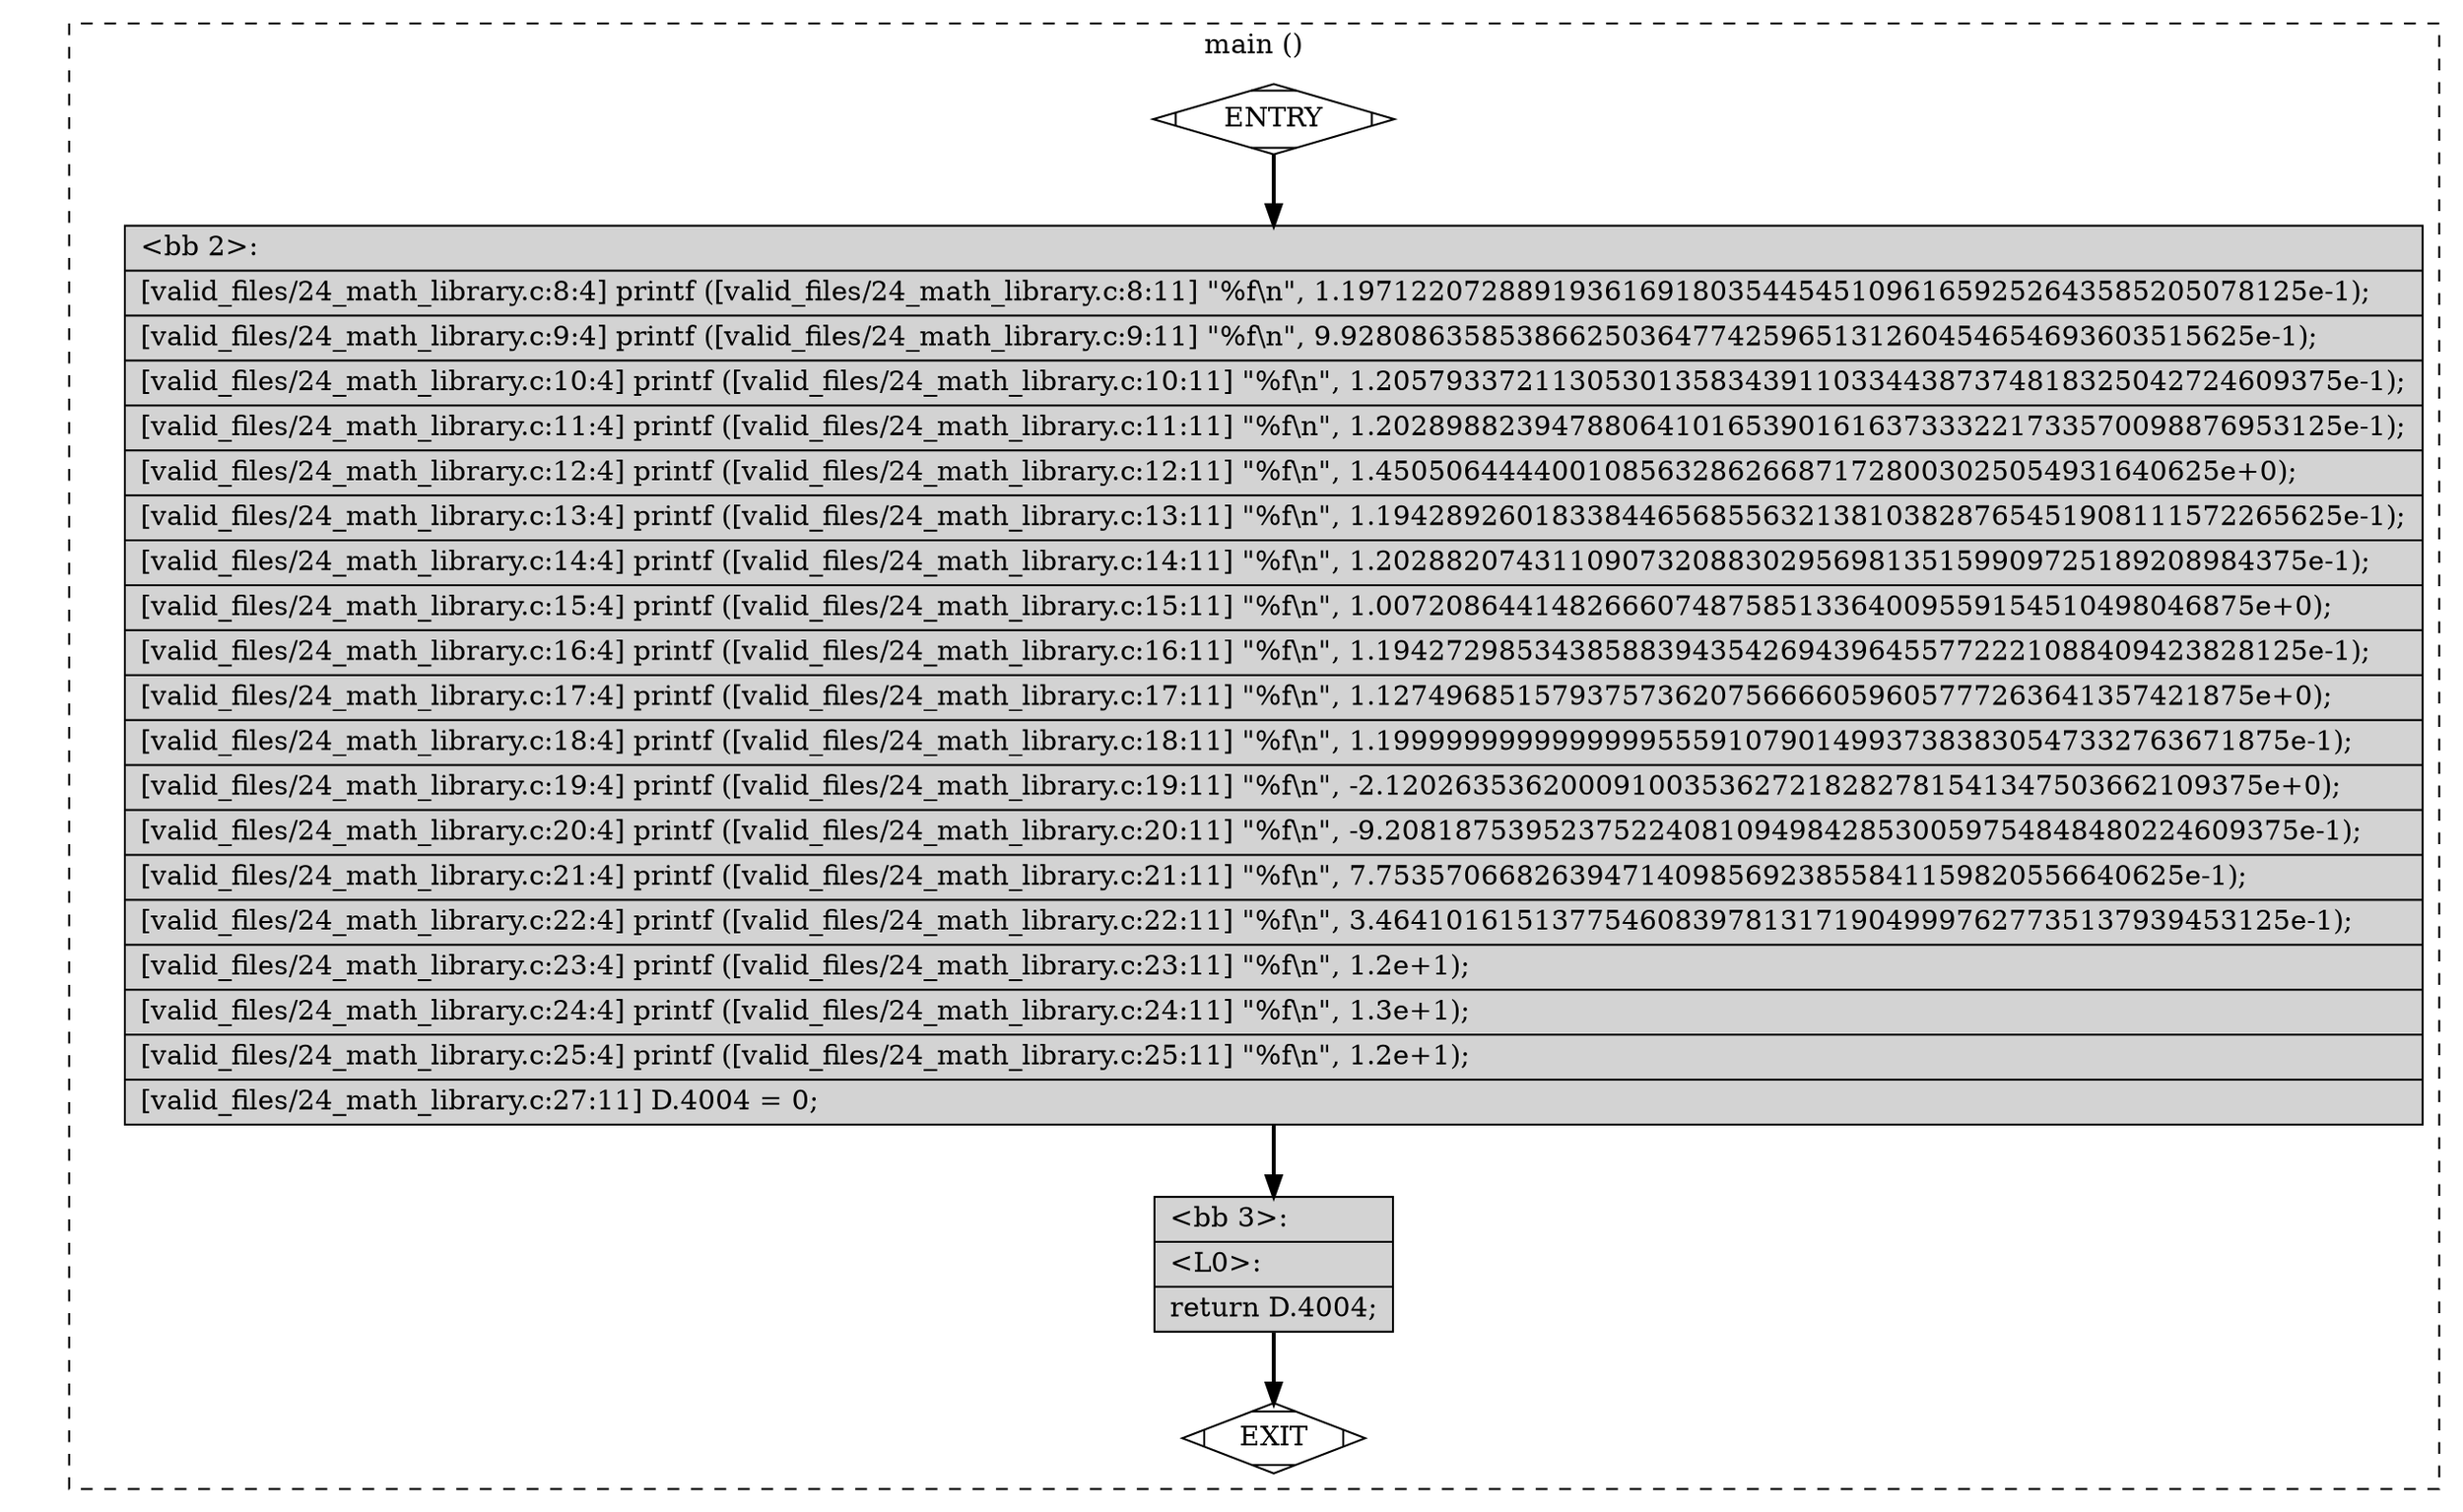 digraph "a-24_math_library.c.015t.cfg" {
overlap=false;
subgraph "cluster_main" {
	style="dashed";
	color="black";
	label="main ()";
	fn_0_basic_block_0 [shape=Mdiamond,style=filled,fillcolor=white,label="ENTRY"];

	fn_0_basic_block_1 [shape=Mdiamond,style=filled,fillcolor=white,label="EXIT"];

	fn_0_basic_block_2 [shape=record,style=filled,fillcolor=lightgrey,label="{\<bb\ 2\>:\l\
|[valid_files/24_math_library.c:8:4]\ printf\ ([valid_files/24_math_library.c:8:11]\ \"%f\\n\",\ 1.1971220728891936169180354454510961659252643585205078125e-1);\l\
|[valid_files/24_math_library.c:9:4]\ printf\ ([valid_files/24_math_library.c:9:11]\ \"%f\\n\",\ 9.9280863585386625036477425965131260454654693603515625e-1);\l\
|[valid_files/24_math_library.c:10:4]\ printf\ ([valid_files/24_math_library.c:10:11]\ \"%f\\n\",\ 1.2057933721130530135834391103344387374818325042724609375e-1);\l\
|[valid_files/24_math_library.c:11:4]\ printf\ ([valid_files/24_math_library.c:11:11]\ \"%f\\n\",\ 1.2028988239478806410165390161637333221733570098876953125e-1);\l\
|[valid_files/24_math_library.c:12:4]\ printf\ ([valid_files/24_math_library.c:12:11]\ \"%f\\n\",\ 1.450506444400108563286266871728003025054931640625e+0);\l\
|[valid_files/24_math_library.c:13:4]\ printf\ ([valid_files/24_math_library.c:13:11]\ \"%f\\n\",\ 1.1942892601833844656855632138103828765451908111572265625e-1);\l\
|[valid_files/24_math_library.c:14:4]\ printf\ ([valid_files/24_math_library.c:14:11]\ \"%f\\n\",\ 1.20288207431109073208830295698135159909725189208984375e-1);\l\
|[valid_files/24_math_library.c:15:4]\ printf\ ([valid_files/24_math_library.c:15:11]\ \"%f\\n\",\ 1.00720864414826660748758513364009559154510498046875e+0);\l\
|[valid_files/24_math_library.c:16:4]\ printf\ ([valid_files/24_math_library.c:16:11]\ \"%f\\n\",\ 1.19427298534385883943542694396455772221088409423828125e-1);\l\
|[valid_files/24_math_library.c:17:4]\ printf\ ([valid_files/24_math_library.c:17:11]\ \"%f\\n\",\ 1.12749685157937573620756666059605777263641357421875e+0);\l\
|[valid_files/24_math_library.c:18:4]\ printf\ ([valid_files/24_math_library.c:18:11]\ \"%f\\n\",\ 1.1999999999999999555910790149937383830547332763671875e-1);\l\
|[valid_files/24_math_library.c:19:4]\ printf\ ([valid_files/24_math_library.c:19:11]\ \"%f\\n\",\ -2.12026353620009100353627218282781541347503662109375e+0);\l\
|[valid_files/24_math_library.c:20:4]\ printf\ ([valid_files/24_math_library.c:20:11]\ \"%f\\n\",\ -9.2081875395237522408109498428530059754848480224609375e-1);\l\
|[valid_files/24_math_library.c:21:4]\ printf\ ([valid_files/24_math_library.c:21:11]\ \"%f\\n\",\ 7.7535706682639471409856923855841159820556640625e-1);\l\
|[valid_files/24_math_library.c:22:4]\ printf\ ([valid_files/24_math_library.c:22:11]\ \"%f\\n\",\ 3.4641016151377546083978131719049997627735137939453125e-1);\l\
|[valid_files/24_math_library.c:23:4]\ printf\ ([valid_files/24_math_library.c:23:11]\ \"%f\\n\",\ 1.2e+1);\l\
|[valid_files/24_math_library.c:24:4]\ printf\ ([valid_files/24_math_library.c:24:11]\ \"%f\\n\",\ 1.3e+1);\l\
|[valid_files/24_math_library.c:25:4]\ printf\ ([valid_files/24_math_library.c:25:11]\ \"%f\\n\",\ 1.2e+1);\l\
|[valid_files/24_math_library.c:27:11]\ D.4004\ =\ 0;\l\
}"];

	fn_0_basic_block_3 [shape=record,style=filled,fillcolor=lightgrey,label="{\<bb\ 3\>:\l\
|\<L0\>:\l\
|return\ D.4004;\l\
}"];

	fn_0_basic_block_0:s -> fn_0_basic_block_2:n [style="solid,bold",color=black,weight=100,constraint=true];
	fn_0_basic_block_2:s -> fn_0_basic_block_3:n [style="solid,bold",color=black,weight=100,constraint=true];
	fn_0_basic_block_3:s -> fn_0_basic_block_1:n [style="solid,bold",color=black,weight=10,constraint=true];
	fn_0_basic_block_0:s -> fn_0_basic_block_1:n [style="invis",constraint=true];
}
}
